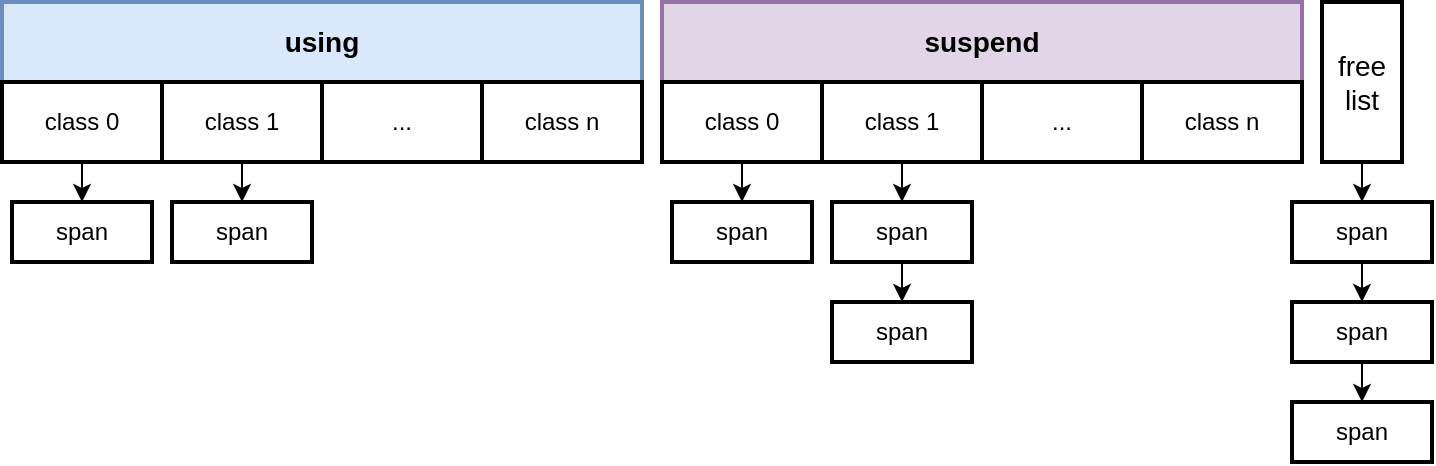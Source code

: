 <mxfile version="17.2.4" type="device"><diagram id="Rb9gMfGjNs2UkSgtm_Yv" name="第 1 页"><mxGraphModel dx="868" dy="566" grid="1" gridSize="10" guides="1" tooltips="1" connect="1" arrows="1" fold="1" page="1" pageScale="1" pageWidth="827" pageHeight="1169" math="0" shadow="0"><root><mxCell id="0"/><mxCell id="1" parent="0"/><mxCell id="42bv6dAHCv31MOG6Mi7d-1" value="&lt;font style=&quot;font-size: 14px&quot;&gt;&lt;b&gt;using&lt;/b&gt;&lt;/font&gt;" style="rounded=0;whiteSpace=wrap;html=1;strokeWidth=2;fillColor=#dae8fc;strokeColor=#6c8ebf;" vertex="1" parent="1"><mxGeometry x="180" y="140" width="320" height="40" as="geometry"/></mxCell><mxCell id="42bv6dAHCv31MOG6Mi7d-13" style="edgeStyle=orthogonalEdgeStyle;rounded=0;orthogonalLoop=1;jettySize=auto;html=1;exitX=0.5;exitY=1;exitDx=0;exitDy=0;entryX=0.5;entryY=0;entryDx=0;entryDy=0;fontSize=14;" edge="1" parent="1" source="42bv6dAHCv31MOG6Mi7d-3" target="42bv6dAHCv31MOG6Mi7d-12"><mxGeometry relative="1" as="geometry"/></mxCell><mxCell id="42bv6dAHCv31MOG6Mi7d-3" value="class 0" style="rounded=0;whiteSpace=wrap;html=1;strokeWidth=2;" vertex="1" parent="1"><mxGeometry x="180" y="180" width="80" height="40" as="geometry"/></mxCell><mxCell id="42bv6dAHCv31MOG6Mi7d-15" style="edgeStyle=orthogonalEdgeStyle;rounded=0;orthogonalLoop=1;jettySize=auto;html=1;exitX=0.5;exitY=1;exitDx=0;exitDy=0;entryX=0.5;entryY=0;entryDx=0;entryDy=0;fontSize=14;" edge="1" parent="1" source="42bv6dAHCv31MOG6Mi7d-4" target="42bv6dAHCv31MOG6Mi7d-14"><mxGeometry relative="1" as="geometry"/></mxCell><mxCell id="42bv6dAHCv31MOG6Mi7d-4" value="class 1" style="rounded=0;whiteSpace=wrap;html=1;strokeWidth=2;" vertex="1" parent="1"><mxGeometry x="260" y="180" width="80" height="40" as="geometry"/></mxCell><mxCell id="42bv6dAHCv31MOG6Mi7d-5" value="..." style="rounded=0;whiteSpace=wrap;html=1;strokeWidth=2;" vertex="1" parent="1"><mxGeometry x="340" y="180" width="80" height="40" as="geometry"/></mxCell><mxCell id="42bv6dAHCv31MOG6Mi7d-6" value="class n" style="rounded=0;whiteSpace=wrap;html=1;strokeWidth=2;" vertex="1" parent="1"><mxGeometry x="420" y="180" width="80" height="40" as="geometry"/></mxCell><mxCell id="42bv6dAHCv31MOG6Mi7d-7" value="&lt;font style=&quot;font-size: 14px&quot;&gt;&lt;b&gt;suspend&lt;/b&gt;&lt;/font&gt;" style="rounded=0;whiteSpace=wrap;html=1;strokeWidth=2;fillColor=#e1d5e7;strokeColor=#9673a6;" vertex="1" parent="1"><mxGeometry x="510" y="140" width="320" height="40" as="geometry"/></mxCell><mxCell id="42bv6dAHCv31MOG6Mi7d-17" style="edgeStyle=orthogonalEdgeStyle;rounded=0;orthogonalLoop=1;jettySize=auto;html=1;exitX=0.5;exitY=1;exitDx=0;exitDy=0;entryX=0.5;entryY=0;entryDx=0;entryDy=0;fontSize=14;" edge="1" parent="1" source="42bv6dAHCv31MOG6Mi7d-8" target="42bv6dAHCv31MOG6Mi7d-16"><mxGeometry relative="1" as="geometry"/></mxCell><mxCell id="42bv6dAHCv31MOG6Mi7d-8" value="class 0" style="rounded=0;whiteSpace=wrap;html=1;strokeWidth=2;" vertex="1" parent="1"><mxGeometry x="510" y="180" width="80" height="40" as="geometry"/></mxCell><mxCell id="42bv6dAHCv31MOG6Mi7d-24" style="edgeStyle=orthogonalEdgeStyle;rounded=0;orthogonalLoop=1;jettySize=auto;html=1;exitX=0.5;exitY=1;exitDx=0;exitDy=0;entryX=0.5;entryY=0;entryDx=0;entryDy=0;fontSize=14;" edge="1" parent="1" source="42bv6dAHCv31MOG6Mi7d-9" target="42bv6dAHCv31MOG6Mi7d-22"><mxGeometry relative="1" as="geometry"/></mxCell><mxCell id="42bv6dAHCv31MOG6Mi7d-9" value="class 1" style="rounded=0;whiteSpace=wrap;html=1;strokeWidth=2;" vertex="1" parent="1"><mxGeometry x="590" y="180" width="80" height="40" as="geometry"/></mxCell><mxCell id="42bv6dAHCv31MOG6Mi7d-10" value="..." style="rounded=0;whiteSpace=wrap;html=1;strokeWidth=2;" vertex="1" parent="1"><mxGeometry x="670" y="180" width="80" height="40" as="geometry"/></mxCell><mxCell id="42bv6dAHCv31MOG6Mi7d-11" value="class n" style="rounded=0;whiteSpace=wrap;html=1;strokeWidth=2;" vertex="1" parent="1"><mxGeometry x="750" y="180" width="80" height="40" as="geometry"/></mxCell><mxCell id="42bv6dAHCv31MOG6Mi7d-12" value="span" style="rounded=0;whiteSpace=wrap;html=1;strokeWidth=2;" vertex="1" parent="1"><mxGeometry x="185" y="240" width="70" height="30" as="geometry"/></mxCell><mxCell id="42bv6dAHCv31MOG6Mi7d-14" value="span" style="rounded=0;whiteSpace=wrap;html=1;strokeWidth=2;" vertex="1" parent="1"><mxGeometry x="265" y="240" width="70" height="30" as="geometry"/></mxCell><mxCell id="42bv6dAHCv31MOG6Mi7d-16" value="span" style="rounded=0;whiteSpace=wrap;html=1;strokeWidth=2;" vertex="1" parent="1"><mxGeometry x="515" y="240" width="70" height="30" as="geometry"/></mxCell><mxCell id="42bv6dAHCv31MOG6Mi7d-21" style="edgeStyle=orthogonalEdgeStyle;rounded=0;orthogonalLoop=1;jettySize=auto;html=1;exitX=0.5;exitY=1;exitDx=0;exitDy=0;entryX=0.5;entryY=0;entryDx=0;entryDy=0;fontSize=14;" edge="1" parent="1" source="42bv6dAHCv31MOG6Mi7d-22" target="42bv6dAHCv31MOG6Mi7d-23"><mxGeometry relative="1" as="geometry"/></mxCell><mxCell id="42bv6dAHCv31MOG6Mi7d-22" value="span" style="rounded=0;whiteSpace=wrap;html=1;strokeWidth=2;" vertex="1" parent="1"><mxGeometry x="595" y="240" width="70" height="30" as="geometry"/></mxCell><mxCell id="42bv6dAHCv31MOG6Mi7d-23" value="span" style="rounded=0;whiteSpace=wrap;html=1;strokeWidth=2;" vertex="1" parent="1"><mxGeometry x="595" y="290" width="70" height="30" as="geometry"/></mxCell><mxCell id="42bv6dAHCv31MOG6Mi7d-28" style="edgeStyle=orthogonalEdgeStyle;rounded=0;orthogonalLoop=1;jettySize=auto;html=1;exitX=0.5;exitY=1;exitDx=0;exitDy=0;entryX=0.5;entryY=0;entryDx=0;entryDy=0;fontSize=14;" edge="1" parent="1" source="42bv6dAHCv31MOG6Mi7d-25" target="42bv6dAHCv31MOG6Mi7d-27"><mxGeometry relative="1" as="geometry"/></mxCell><mxCell id="42bv6dAHCv31MOG6Mi7d-25" value="free list" style="rounded=0;whiteSpace=wrap;html=1;fontSize=14;strokeWidth=2;" vertex="1" parent="1"><mxGeometry x="840" y="140" width="40" height="80" as="geometry"/></mxCell><mxCell id="42bv6dAHCv31MOG6Mi7d-30" style="edgeStyle=orthogonalEdgeStyle;rounded=0;orthogonalLoop=1;jettySize=auto;html=1;exitX=0.5;exitY=1;exitDx=0;exitDy=0;entryX=0.5;entryY=0;entryDx=0;entryDy=0;fontSize=14;" edge="1" parent="1" source="42bv6dAHCv31MOG6Mi7d-27" target="42bv6dAHCv31MOG6Mi7d-29"><mxGeometry relative="1" as="geometry"/></mxCell><mxCell id="42bv6dAHCv31MOG6Mi7d-27" value="span" style="rounded=0;whiteSpace=wrap;html=1;strokeWidth=2;" vertex="1" parent="1"><mxGeometry x="825" y="240" width="70" height="30" as="geometry"/></mxCell><mxCell id="42bv6dAHCv31MOG6Mi7d-32" style="edgeStyle=orthogonalEdgeStyle;rounded=0;orthogonalLoop=1;jettySize=auto;html=1;exitX=0.5;exitY=1;exitDx=0;exitDy=0;entryX=0.5;entryY=0;entryDx=0;entryDy=0;fontSize=14;" edge="1" parent="1" source="42bv6dAHCv31MOG6Mi7d-29" target="42bv6dAHCv31MOG6Mi7d-31"><mxGeometry relative="1" as="geometry"/></mxCell><mxCell id="42bv6dAHCv31MOG6Mi7d-29" value="span" style="rounded=0;whiteSpace=wrap;html=1;strokeWidth=2;" vertex="1" parent="1"><mxGeometry x="825" y="290" width="70" height="30" as="geometry"/></mxCell><mxCell id="42bv6dAHCv31MOG6Mi7d-31" value="span" style="rounded=0;whiteSpace=wrap;html=1;strokeWidth=2;" vertex="1" parent="1"><mxGeometry x="825" y="340" width="70" height="30" as="geometry"/></mxCell></root></mxGraphModel></diagram></mxfile>